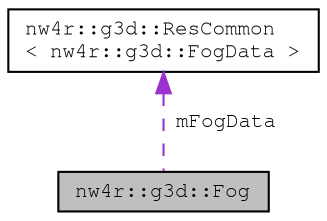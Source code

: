 digraph "nw4r::g3d::Fog"
{
 // LATEX_PDF_SIZE
  edge [fontname="FreeMono",fontsize="10",labelfontname="FreeMono",labelfontsize="10"];
  node [fontname="FreeMono",fontsize="10",shape=record];
  Node1 [label="nw4r::g3d::Fog",height=0.2,width=0.4,color="black", fillcolor="grey75", style="filled", fontcolor="black",tooltip=" "];
  Node2 -> Node1 [dir="back",color="darkorchid3",fontsize="10",style="dashed",label=" mFogData" ,fontname="FreeMono"];
  Node2 [label="nw4r::g3d::ResCommon\l\< nw4r::g3d::FogData \>",height=0.2,width=0.4,color="black", fillcolor="white", style="filled",URL="$classnw4r_1_1g3d_1_1_res_common.html",tooltip=" "];
}
